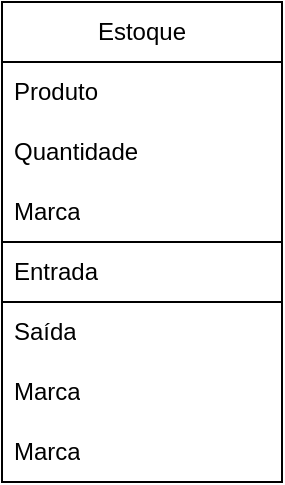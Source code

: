 <mxfile version="24.5.5" type="device" pages="2">
  <diagram name="Página-1" id="ardEROUFaKfxC35md1mQ">
    <mxGraphModel dx="1434" dy="1951" grid="1" gridSize="10" guides="1" tooltips="1" connect="1" arrows="1" fold="1" page="1" pageScale="1" pageWidth="827" pageHeight="1169" math="0" shadow="0">
      <root>
        <mxCell id="0" />
        <mxCell id="1" parent="0" />
        <mxCell id="KI02gO4P721ZzEcPAGUD-1" value="Estoque" style="swimlane;fontStyle=0;childLayout=stackLayout;horizontal=1;startSize=30;horizontalStack=0;resizeParent=1;resizeParentMax=0;resizeLast=0;collapsible=1;marginBottom=0;whiteSpace=wrap;html=1;" parent="1" vertex="1">
          <mxGeometry x="90" y="-990" width="140" height="240" as="geometry" />
        </mxCell>
        <mxCell id="KI02gO4P721ZzEcPAGUD-3" value="Produto" style="text;strokeColor=none;fillColor=none;align=left;verticalAlign=middle;spacingLeft=4;spacingRight=4;overflow=hidden;points=[[0,0.5],[1,0.5]];portConstraint=eastwest;rotatable=0;whiteSpace=wrap;html=1;" parent="KI02gO4P721ZzEcPAGUD-1" vertex="1">
          <mxGeometry y="30" width="140" height="30" as="geometry" />
        </mxCell>
        <mxCell id="KI02gO4P721ZzEcPAGUD-5" value="Quantidade" style="text;strokeColor=none;fillColor=none;align=left;verticalAlign=middle;spacingLeft=4;spacingRight=4;overflow=hidden;points=[[0,0.5],[1,0.5]];portConstraint=eastwest;rotatable=0;whiteSpace=wrap;html=1;" parent="KI02gO4P721ZzEcPAGUD-1" vertex="1">
          <mxGeometry y="60" width="140" height="30" as="geometry" />
        </mxCell>
        <mxCell id="KI02gO4P721ZzEcPAGUD-6" value="Marca" style="text;strokeColor=none;fillColor=none;align=left;verticalAlign=middle;spacingLeft=4;spacingRight=4;overflow=hidden;points=[[0,0.5],[1,0.5]];portConstraint=eastwest;rotatable=0;whiteSpace=wrap;html=1;" parent="KI02gO4P721ZzEcPAGUD-1" vertex="1">
          <mxGeometry y="90" width="140" height="30" as="geometry" />
        </mxCell>
        <mxCell id="PDrpkOw_t1zcI123ao6e-1" value="Entrada" style="text;strokeColor=default;fillColor=none;align=left;verticalAlign=middle;spacingLeft=4;spacingRight=4;overflow=hidden;points=[[0,0.5],[1,0.5]];portConstraint=eastwest;rotatable=0;whiteSpace=wrap;html=1;" vertex="1" parent="KI02gO4P721ZzEcPAGUD-1">
          <mxGeometry y="120" width="140" height="30" as="geometry" />
        </mxCell>
        <mxCell id="PDrpkOw_t1zcI123ao6e-2" value="Saída" style="text;strokeColor=none;fillColor=none;align=left;verticalAlign=middle;spacingLeft=4;spacingRight=4;overflow=hidden;points=[[0,0.5],[1,0.5]];portConstraint=eastwest;rotatable=0;whiteSpace=wrap;html=1;" vertex="1" parent="KI02gO4P721ZzEcPAGUD-1">
          <mxGeometry y="150" width="140" height="30" as="geometry" />
        </mxCell>
        <mxCell id="PDrpkOw_t1zcI123ao6e-3" value="Marca" style="text;strokeColor=none;fillColor=none;align=left;verticalAlign=middle;spacingLeft=4;spacingRight=4;overflow=hidden;points=[[0,0.5],[1,0.5]];portConstraint=eastwest;rotatable=0;whiteSpace=wrap;html=1;" vertex="1" parent="KI02gO4P721ZzEcPAGUD-1">
          <mxGeometry y="180" width="140" height="30" as="geometry" />
        </mxCell>
        <mxCell id="PDrpkOw_t1zcI123ao6e-4" value="Marca" style="text;strokeColor=none;fillColor=none;align=left;verticalAlign=middle;spacingLeft=4;spacingRight=4;overflow=hidden;points=[[0,0.5],[1,0.5]];portConstraint=eastwest;rotatable=0;whiteSpace=wrap;html=1;" vertex="1" parent="KI02gO4P721ZzEcPAGUD-1">
          <mxGeometry y="210" width="140" height="30" as="geometry" />
        </mxCell>
      </root>
    </mxGraphModel>
  </diagram>
  <diagram id="j5Q6w5CMBfEK2QbSDghf" name="Página-2">
    <mxGraphModel dx="1434" dy="782" grid="1" gridSize="10" guides="1" tooltips="1" connect="1" arrows="1" fold="1" page="1" pageScale="1" pageWidth="827" pageHeight="1169" math="0" shadow="0">
      <root>
        <mxCell id="0" />
        <mxCell id="1" parent="0" />
      </root>
    </mxGraphModel>
  </diagram>
</mxfile>
